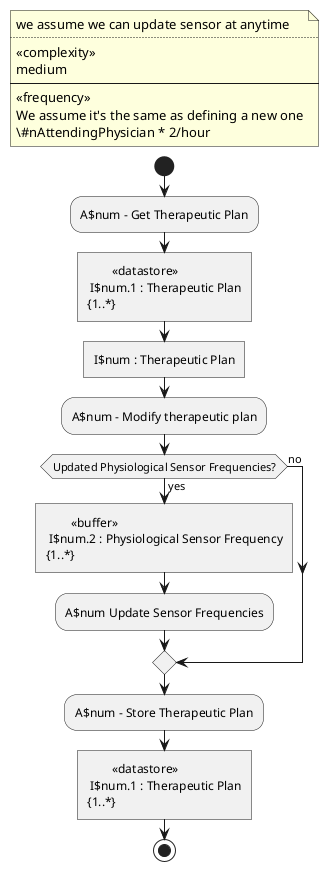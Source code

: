 @startuml define_therapeutic_plan
' <style>
'   .input, .object, .output {
'     BackgroundColor DodgerBlue
'   }
'   .datastore {
'     BackgroundColor IndianRed
'   }
'   .buffer {
'     BackgroundColor magenta
'   }
'   .data {
'     BackgroundColor PaleGreen
'   }
' </style>

!$num = 1

floating note
we assume we can update sensor at anytime
....
<<complexity>>
medium
----
<<frequency>>
We assume it's the same as defining a new one
\#nAttendingPhysician * 2/hour
end note

start
:A$num - Get Therapeutic Plan; <<acceptEvent>>
:\t<<datastore>>\n I$num.1 : Therapeutic Plan\n{1..*}; <<datastore>> <<task>>
:I$num : Therapeutic Plan; <<data>> <<task>>
!$num = $num + 1
:A$num - Modify therapeutic plan;
!$num = $num + 1

if (Updated Physiological Sensor Frequencies?) is (yes) then
  :\t<<buffer>>\n I$num.2 : Physiological Sensor Frequency\n{1..*}; <<task>> <<buffer>>

  :A$num Update Sensor Frequencies;
  !$num = $num + 1
else (no)
endif
:A$num - Store Therapeutic Plan;
:\t<<datastore>>\n I$num.1 : Therapeutic Plan\n{1..*}; <<datastore>> <<task>>

stop

@enduml
